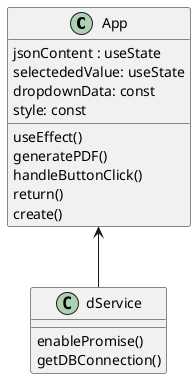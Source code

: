@startuml "Textidence Class Diagram"

class App {
    jsonContent : useState
    selectededValue: useState
    dropdownData: const
    style: const
    useEffect()
    generatePDF()
    handleButtonClick()
    return()
    create()
}

class dService{
    enablePromise()
    getDBConnection()
}

App <-- dService

@enduml